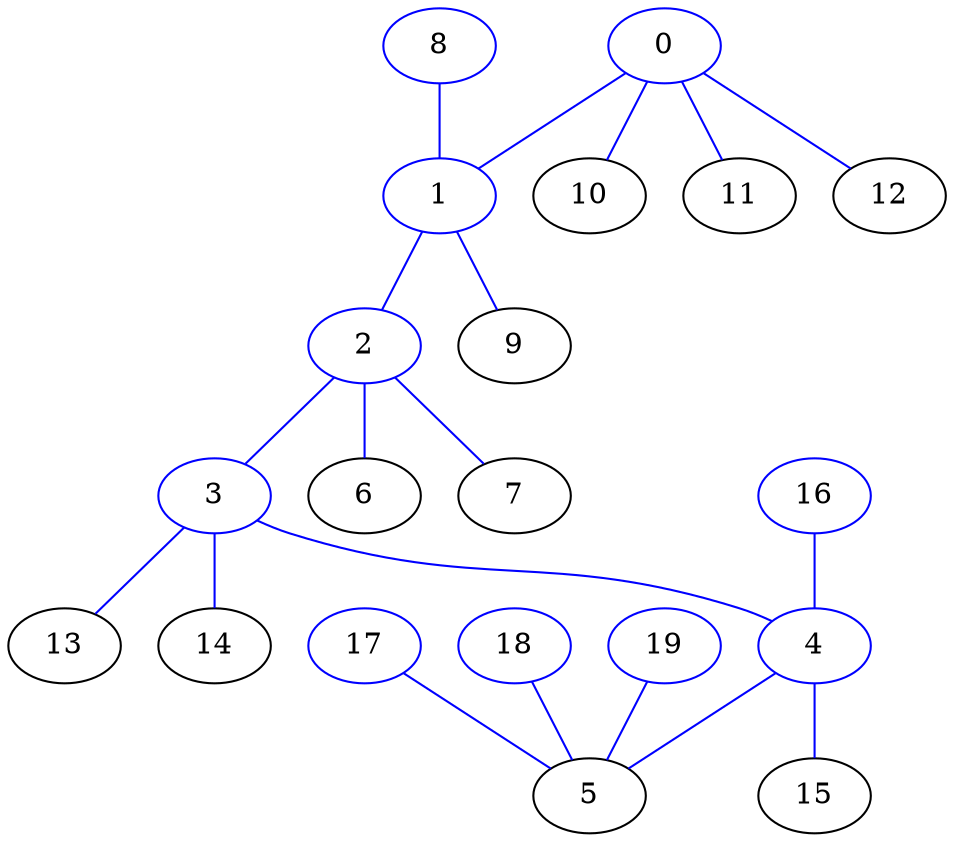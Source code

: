 strict graph "" {
	0	[color=blue];
	1	[color=blue];
	0 -- 1	[color=blue];
	0 -- 10	[color=blue];
	0 -- 11	[color=blue];
	0 -- 12	[color=blue];
	2	[color=blue];
	1 -- 2	[color=blue];
	1 -- 9	[color=blue];
	8	[color=blue];
	8 -- 1	[color=blue];
	3	[color=blue];
	2 -- 3	[color=blue];
	2 -- 6	[color=blue];
	2 -- 7	[color=blue];
	4	[color=blue];
	3 -- 4	[color=blue];
	3 -- 13	[color=blue];
	3 -- 14	[color=blue];
	4 -- 5	[color=blue];
	4 -- 15	[color=blue];
	16	[color=blue];
	16 -- 4	[color=blue];
	17	[color=blue];
	17 -- 5	[color=blue];
	18	[color=blue];
	18 -- 5	[color=blue];
	19	[color=blue];
	19 -- 5	[color=blue];
}

